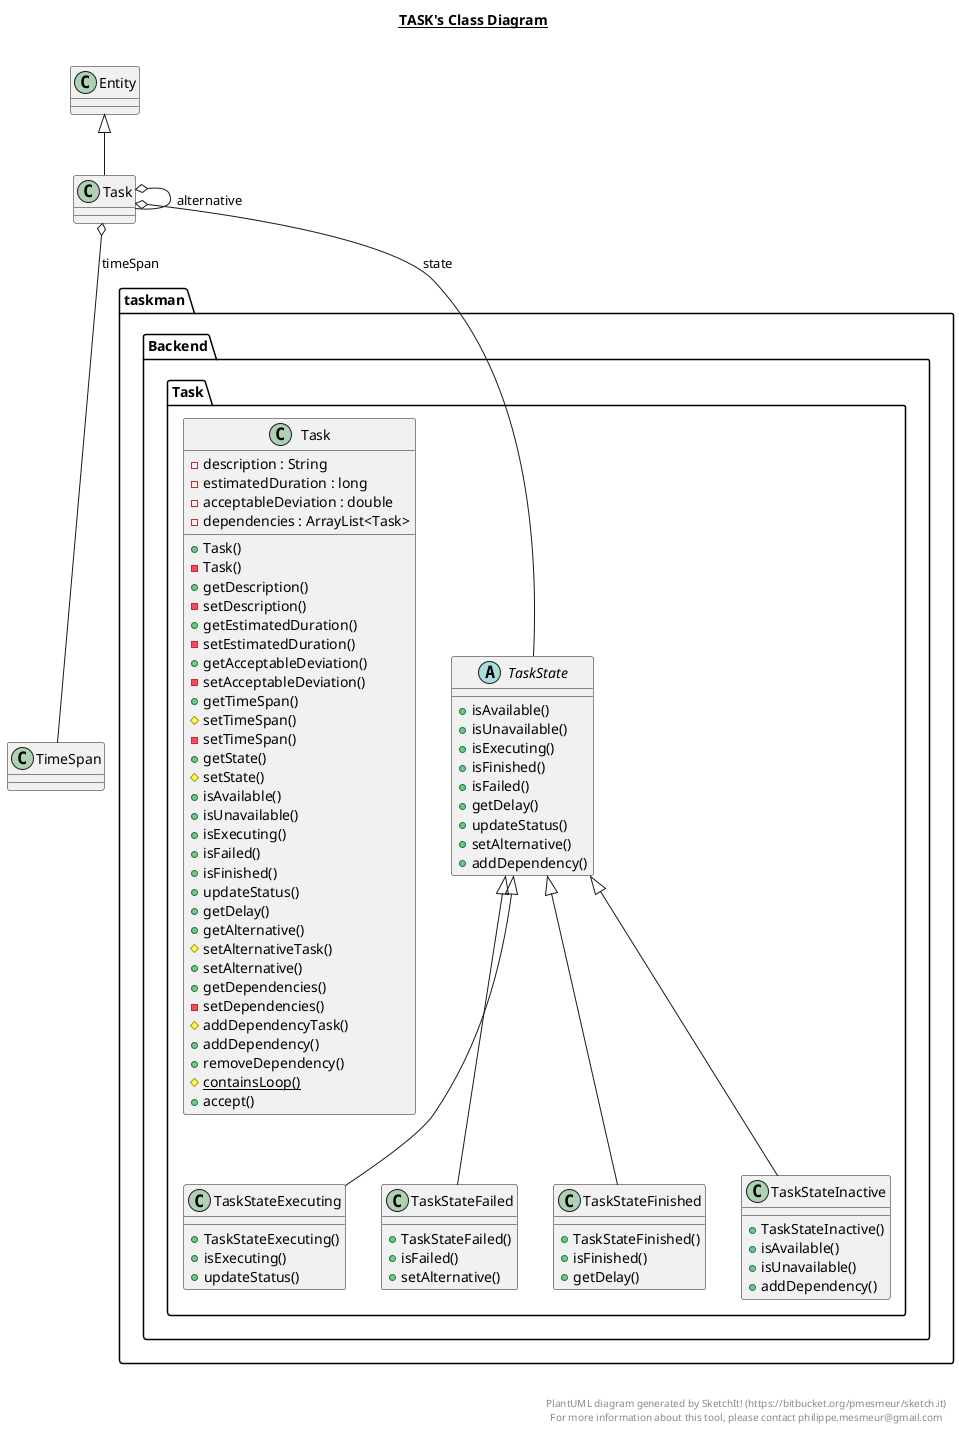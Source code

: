 @startuml

title __TASK's Class Diagram__\n

  package taskman {
    package taskman.Backend {
      package taskman.Backend.Task {
        class Task {
            - description : String
            - estimatedDuration : long
            - acceptableDeviation : double
            - dependencies : ArrayList<Task>
            + Task()
            - Task()
            + getDescription()
            - setDescription()
            + getEstimatedDuration()
            - setEstimatedDuration()
            + getAcceptableDeviation()
            - setAcceptableDeviation()
            + getTimeSpan()
            # setTimeSpan()
            - setTimeSpan()
            + getState()
            # setState()
            + isAvailable()
            + isUnavailable()
            + isExecuting()
            + isFailed()
            + isFinished()
            + updateStatus()
            + getDelay()
            + getAlternative()
            # setAlternativeTask()
            + setAlternative()
            + getDependencies()
            - setDependencies()
            # addDependencyTask()
            + addDependency()
            + removeDependency()
            {static} # containsLoop()
            + accept()
        }
      }
    }
  }
  

  package taskman {
    package taskman.Backend {
      package taskman.Backend.Task {
        abstract class TaskState {
            + isAvailable()
            + isUnavailable()
            + isExecuting()
            + isFinished()
            + isFailed()
            + getDelay()
            + updateStatus()
            + setAlternative()
            + addDependency()
        }
      }
    }
  }
  

  package taskman {
    package taskman.Backend {
      package taskman.Backend.Task {
        class TaskStateExecuting {
            + TaskStateExecuting()
            + isExecuting()
            + updateStatus()
        }
      }
    }
  }
  

  package taskman {
    package taskman.Backend {
      package taskman.Backend.Task {
        class TaskStateFailed {
            + TaskStateFailed()
            + isFailed()
            + setAlternative()
        }
      }
    }
  }
  

  package taskman {
    package taskman.Backend {
      package taskman.Backend.Task {
        class TaskStateFinished {
            + TaskStateFinished()
            + isFinished()
            + getDelay()
        }
      }
    }
  }
  

  package taskman {
    package taskman.Backend {
      package taskman.Backend.Task {
        class TaskStateInactive {
            + TaskStateInactive()
            + isAvailable()
            + isUnavailable()
            + addDependency()
        }
      }
    }
  }
  

  Task -up-|> Entity
  Task o-- TimeSpan : timeSpan
  Task o-- TaskState : state
  Task o-- Task : alternative
  TaskStateExecuting -up-|> TaskState
  TaskStateFailed -up-|> TaskState
  TaskStateFinished -up-|> TaskState
  TaskStateInactive -up-|> TaskState


right footer


PlantUML diagram generated by SketchIt! (https://bitbucket.org/pmesmeur/sketch.it)
For more information about this tool, please contact philippe.mesmeur@gmail.com
endfooter

@enduml
